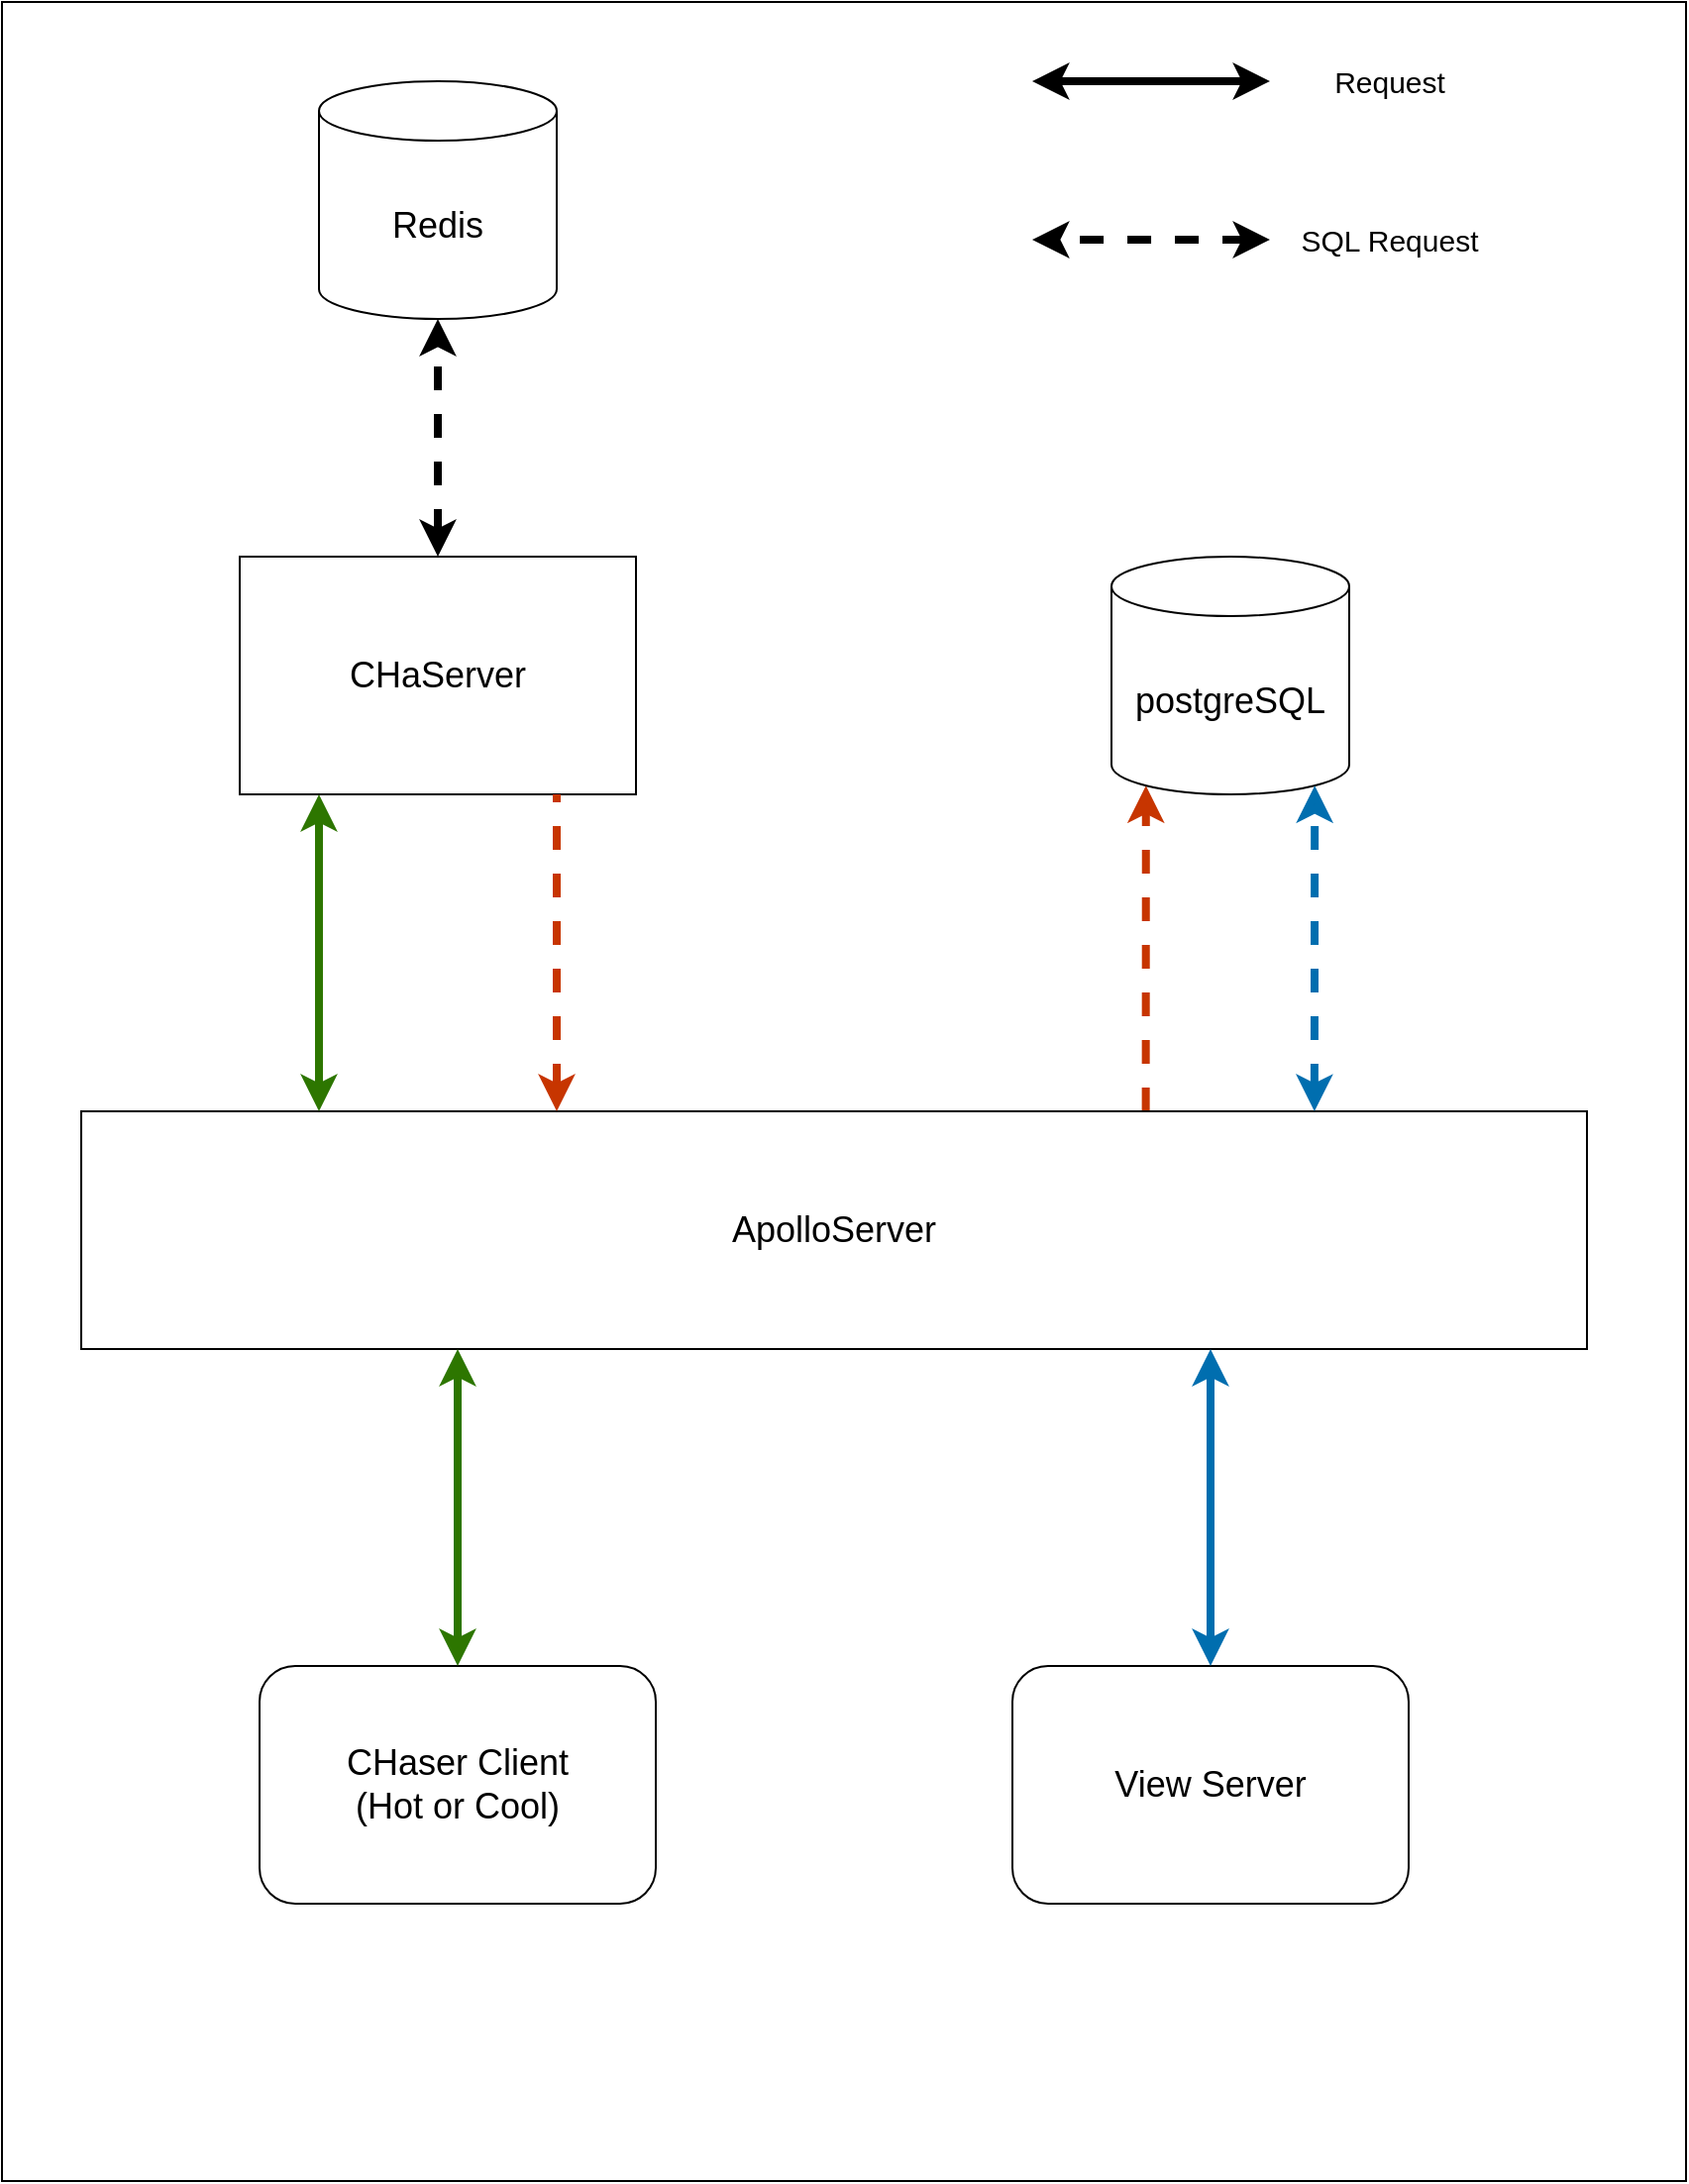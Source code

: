 <mxfile>
    <diagram id="hwB4_ZJYcBx5oV3mSyOw" name="ページ1">
        <mxGraphModel dx="1855" dy="1620" grid="1" gridSize="10" guides="1" tooltips="1" connect="1" arrows="1" fold="1" page="1" pageScale="1" pageWidth="850" pageHeight="1100" background="none" math="0" shadow="0">
            <root>
                <mxCell id="0"/>
                <mxCell id="1" parent="0"/>
                <mxCell id="39" value="" style="rounded=0;whiteSpace=wrap;html=1;fontSize=18;rotation=90;" vertex="1" parent="1">
                    <mxGeometry x="-125" y="125" width="1100" height="850" as="geometry"/>
                </mxCell>
                <mxCell id="24" style="edgeStyle=none;html=1;exitX=0.707;exitY=0;exitDx=0;exitDy=0;fontSize=15;startArrow=none;startFill=0;strokeWidth=4;dashed=1;exitPerimeter=0;entryX=0.145;entryY=1;entryDx=0;entryDy=-4.35;entryPerimeter=0;fillColor=#fa6800;strokeColor=#C73500;endArrow=classic;endFill=1;" edge="1" parent="1" source="6" target="7">
                    <mxGeometry relative="1" as="geometry">
                        <mxPoint x="610" y="400" as="targetPoint"/>
                    </mxGeometry>
                </mxCell>
                <mxCell id="6" value="&lt;font style=&quot;font-size: 18px&quot;&gt;ApolloServer&lt;/font&gt;" style="rounded=0;whiteSpace=wrap;html=1;" vertex="1" parent="1">
                    <mxGeometry x="40" y="560" width="760" height="120" as="geometry"/>
                </mxCell>
                <mxCell id="7" value="&lt;font style=&quot;font-size: 18px&quot;&gt;postgreSQL&lt;/font&gt;" style="shape=cylinder3;whiteSpace=wrap;html=1;boundedLbl=1;backgroundOutline=1;size=15;align=center;" vertex="1" parent="1">
                    <mxGeometry x="560" y="280" width="120" height="120" as="geometry"/>
                </mxCell>
                <mxCell id="8" value="&lt;font&gt;&lt;font style=&quot;font-size: 18px&quot;&gt;Redis&lt;/font&gt;&lt;br&gt;&lt;/font&gt;" style="shape=cylinder3;whiteSpace=wrap;html=1;boundedLbl=1;backgroundOutline=1;size=15;" vertex="1" parent="1">
                    <mxGeometry x="160" y="40" width="120" height="120" as="geometry"/>
                </mxCell>
                <mxCell id="9" value="&lt;font&gt;&lt;font style=&quot;font-size: 18px&quot;&gt;CHaServer&lt;/font&gt;&lt;br&gt;&lt;/font&gt;" style="rounded=0;whiteSpace=wrap;html=1;" vertex="1" parent="1">
                    <mxGeometry x="120" y="280" width="200" height="120" as="geometry"/>
                </mxCell>
                <mxCell id="11" value="&lt;font style=&quot;font-size: 18px&quot;&gt;CHaser Client&lt;br&gt;(Hot or Cool)&lt;/font&gt;" style="rounded=1;whiteSpace=wrap;html=1;fontSize=15;" vertex="1" parent="1">
                    <mxGeometry x="130" y="840" width="200" height="120" as="geometry"/>
                </mxCell>
                <mxCell id="18" value="" style="endArrow=classic;startArrow=classic;html=1;fontSize=15;exitX=0.5;exitY=0;exitDx=0;exitDy=0;entryX=0.25;entryY=1;entryDx=0;entryDy=0;strokeWidth=4;fillColor=#60a917;strokeColor=#2D7600;" edge="1" parent="1" source="11" target="6">
                    <mxGeometry width="50" height="50" relative="1" as="geometry">
                        <mxPoint x="380" y="740" as="sourcePoint"/>
                        <mxPoint x="200" y="700" as="targetPoint"/>
                    </mxGeometry>
                </mxCell>
                <mxCell id="19" value="" style="endArrow=classic;startArrow=classic;html=1;fontSize=15;exitX=0.5;exitY=0;exitDx=0;exitDy=0;entryX=0.25;entryY=1;entryDx=0;entryDy=0;strokeWidth=4;fillColor=#60a917;strokeColor=#2D7600;" edge="1" parent="1">
                    <mxGeometry width="50" height="50" relative="1" as="geometry">
                        <mxPoint x="160" y="560" as="sourcePoint"/>
                        <mxPoint x="160" y="400" as="targetPoint"/>
                    </mxGeometry>
                </mxCell>
                <mxCell id="20" value="" style="endArrow=classic;startArrow=classic;html=1;fontSize=15;exitX=0.5;exitY=0;exitDx=0;exitDy=0;entryX=0.5;entryY=1;entryDx=0;entryDy=0;entryPerimeter=0;dashed=1;strokeWidth=4;" edge="1" parent="1" source="9" target="8">
                    <mxGeometry width="50" height="50" relative="1" as="geometry">
                        <mxPoint x="229" y="270" as="sourcePoint"/>
                        <mxPoint x="229" y="180" as="targetPoint"/>
                    </mxGeometry>
                </mxCell>
                <mxCell id="22" value="&lt;font style=&quot;font-size: 18px&quot;&gt;View Server&lt;/font&gt;" style="rounded=1;whiteSpace=wrap;html=1;fontSize=15;" vertex="1" parent="1">
                    <mxGeometry x="510" y="840" width="200" height="120" as="geometry"/>
                </mxCell>
                <mxCell id="23" value="" style="endArrow=classic;startArrow=classic;html=1;fontSize=15;exitX=0.5;exitY=0;exitDx=0;exitDy=0;entryX=0.75;entryY=1;entryDx=0;entryDy=0;strokeWidth=4;fillColor=#1ba1e2;strokeColor=#006EAF;" edge="1" parent="1" source="22" target="6">
                    <mxGeometry width="50" height="50" relative="1" as="geometry">
                        <mxPoint x="659.41" y="840" as="sourcePoint"/>
                        <mxPoint x="659" y="680" as="targetPoint"/>
                    </mxGeometry>
                </mxCell>
                <mxCell id="25" value="" style="endArrow=none;startArrow=classic;html=1;fontSize=15;exitX=0.5;exitY=0;exitDx=0;exitDy=0;entryX=0.25;entryY=1;entryDx=0;entryDy=0;strokeWidth=4;startFill=1;endFill=0;dashed=1;fillColor=#fa6800;strokeColor=#C73500;" edge="1" parent="1">
                    <mxGeometry width="50" height="50" relative="1" as="geometry">
                        <mxPoint x="280" y="560.0" as="sourcePoint"/>
                        <mxPoint x="280" y="400" as="targetPoint"/>
                    </mxGeometry>
                </mxCell>
                <mxCell id="27" style="edgeStyle=none;html=1;exitX=0.819;exitY=0;exitDx=0;exitDy=0;fontSize=15;startArrow=classic;startFill=1;strokeWidth=4;dashed=1;entryX=0.855;entryY=1;entryDx=0;entryDy=-4.35;entryPerimeter=0;exitPerimeter=0;fillColor=#1ba1e2;strokeColor=#006EAF;" edge="1" parent="1" source="6" target="7">
                    <mxGeometry relative="1" as="geometry">
                        <mxPoint x="640" y="560.0" as="sourcePoint"/>
                        <mxPoint x="640" y="400" as="targetPoint"/>
                    </mxGeometry>
                </mxCell>
                <mxCell id="28" value="" style="endArrow=classic;startArrow=classic;html=1;fontSize=15;entryX=0.25;entryY=1;entryDx=0;entryDy=0;strokeWidth=4;" edge="1" parent="1">
                    <mxGeometry width="50" height="50" relative="1" as="geometry">
                        <mxPoint x="640" y="40" as="sourcePoint"/>
                        <mxPoint x="520" y="40" as="targetPoint"/>
                    </mxGeometry>
                </mxCell>
                <mxCell id="29" value="" style="endArrow=classic;startArrow=classic;html=1;fontSize=15;strokeWidth=4;startFill=1;endFill=1;dashed=1;" edge="1" parent="1">
                    <mxGeometry width="50" height="50" relative="1" as="geometry">
                        <mxPoint x="640" y="120" as="sourcePoint"/>
                        <mxPoint x="520" y="120" as="targetPoint"/>
                    </mxGeometry>
                </mxCell>
                <mxCell id="31" value="Request" style="text;html=1;align=center;verticalAlign=middle;resizable=0;points=[];autosize=1;strokeColor=none;fillColor=none;fontSize=15;" vertex="1" parent="1">
                    <mxGeometry x="665" y="30" width="70" height="20" as="geometry"/>
                </mxCell>
                <mxCell id="37" value="SQL Request" style="text;html=1;align=center;verticalAlign=middle;resizable=0;points=[];autosize=1;strokeColor=none;fillColor=none;fontSize=15;" vertex="1" parent="1">
                    <mxGeometry x="650" y="110" width="100" height="20" as="geometry"/>
                </mxCell>
            </root>
        </mxGraphModel>
    </diagram>
</mxfile>